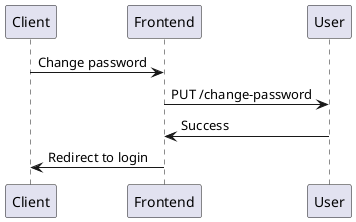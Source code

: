 @startuml
Client -> Frontend: Change password
Frontend -> User: PUT /change-password
User -> Frontend: Success
Frontend -> Client: Redirect to login
@enduml